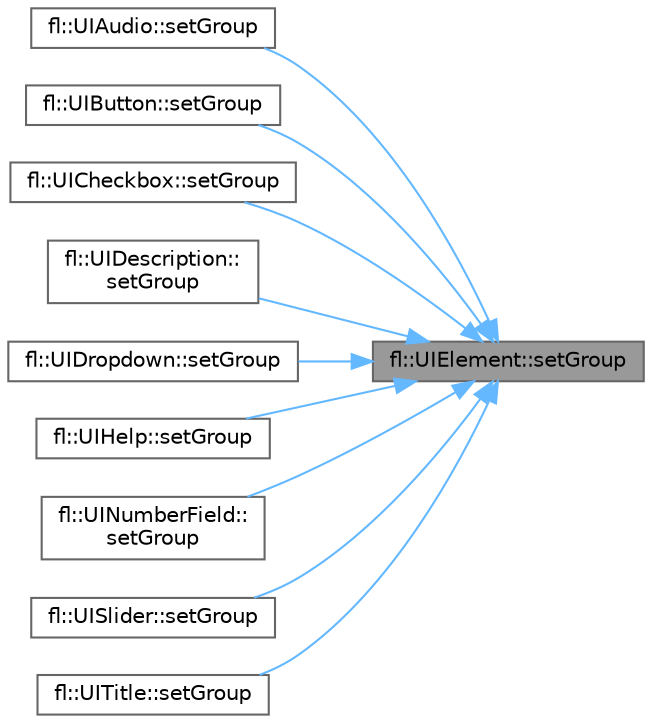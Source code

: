 digraph "fl::UIElement::setGroup"
{
 // INTERACTIVE_SVG=YES
 // LATEX_PDF_SIZE
  bgcolor="transparent";
  edge [fontname=Helvetica,fontsize=10,labelfontname=Helvetica,labelfontsize=10];
  node [fontname=Helvetica,fontsize=10,shape=box,height=0.2,width=0.4];
  rankdir="RL";
  Node1 [id="Node000001",label="fl::UIElement::setGroup",height=0.2,width=0.4,color="gray40", fillcolor="grey60", style="filled", fontcolor="black",tooltip=" "];
  Node1 -> Node2 [id="edge1_Node000001_Node000002",dir="back",color="steelblue1",style="solid",tooltip=" "];
  Node2 [id="Node000002",label="fl::UIAudio::setGroup",height=0.2,width=0.4,color="grey40", fillcolor="white", style="filled",URL="$d2/d4d/classfl_1_1_u_i_audio_a291cb1f1d5ef6866aec152b099e29c40.html#a291cb1f1d5ef6866aec152b099e29c40",tooltip=" "];
  Node1 -> Node3 [id="edge2_Node000001_Node000003",dir="back",color="steelblue1",style="solid",tooltip=" "];
  Node3 [id="Node000003",label="fl::UIButton::setGroup",height=0.2,width=0.4,color="grey40", fillcolor="white", style="filled",URL="$d3/d1d/classfl_1_1_u_i_button_a6f6992d35f55353b77aa16365621a6df.html#a6f6992d35f55353b77aa16365621a6df",tooltip=" "];
  Node1 -> Node4 [id="edge3_Node000001_Node000004",dir="back",color="steelblue1",style="solid",tooltip=" "];
  Node4 [id="Node000004",label="fl::UICheckbox::setGroup",height=0.2,width=0.4,color="grey40", fillcolor="white", style="filled",URL="$d7/dfe/classfl_1_1_u_i_checkbox_aa408f9906d9b3f0ee97f667facbc6cd5.html#aa408f9906d9b3f0ee97f667facbc6cd5",tooltip=" "];
  Node1 -> Node5 [id="edge4_Node000001_Node000005",dir="back",color="steelblue1",style="solid",tooltip=" "];
  Node5 [id="Node000005",label="fl::UIDescription::\lsetGroup",height=0.2,width=0.4,color="grey40", fillcolor="white", style="filled",URL="$de/d86/classfl_1_1_u_i_description_af10d25818aa6374e8901f6a49217e468.html#af10d25818aa6374e8901f6a49217e468",tooltip=" "];
  Node1 -> Node6 [id="edge5_Node000001_Node000006",dir="back",color="steelblue1",style="solid",tooltip=" "];
  Node6 [id="Node000006",label="fl::UIDropdown::setGroup",height=0.2,width=0.4,color="grey40", fillcolor="white", style="filled",URL="$d1/dc6/classfl_1_1_u_i_dropdown_aa1ff30f4a288807f740c5cc053de8363.html#aa1ff30f4a288807f740c5cc053de8363",tooltip=" "];
  Node1 -> Node7 [id="edge6_Node000001_Node000007",dir="back",color="steelblue1",style="solid",tooltip=" "];
  Node7 [id="Node000007",label="fl::UIHelp::setGroup",height=0.2,width=0.4,color="grey40", fillcolor="white", style="filled",URL="$df/d0e/classfl_1_1_u_i_help_ac1caa4f159ab02cdb3c2ac9aef906505.html#ac1caa4f159ab02cdb3c2ac9aef906505",tooltip=" "];
  Node1 -> Node8 [id="edge7_Node000001_Node000008",dir="back",color="steelblue1",style="solid",tooltip=" "];
  Node8 [id="Node000008",label="fl::UINumberField::\lsetGroup",height=0.2,width=0.4,color="grey40", fillcolor="white", style="filled",URL="$d9/d5f/classfl_1_1_u_i_number_field_a24f0bfa5adeb720e6f71bcf7918eb74a.html#a24f0bfa5adeb720e6f71bcf7918eb74a",tooltip=" "];
  Node1 -> Node9 [id="edge8_Node000001_Node000009",dir="back",color="steelblue1",style="solid",tooltip=" "];
  Node9 [id="Node000009",label="fl::UISlider::setGroup",height=0.2,width=0.4,color="grey40", fillcolor="white", style="filled",URL="$dd/d47/classfl_1_1_u_i_slider_a61d10b5777e19bafd46e980fbc3e37b0.html#a61d10b5777e19bafd46e980fbc3e37b0",tooltip=" "];
  Node1 -> Node10 [id="edge9_Node000001_Node000010",dir="back",color="steelblue1",style="solid",tooltip=" "];
  Node10 [id="Node000010",label="fl::UITitle::setGroup",height=0.2,width=0.4,color="grey40", fillcolor="white", style="filled",URL="$d9/d82/classfl_1_1_u_i_title_a63501411ae1747af0f49a880585af4fb.html#a63501411ae1747af0f49a880585af4fb",tooltip=" "];
}
